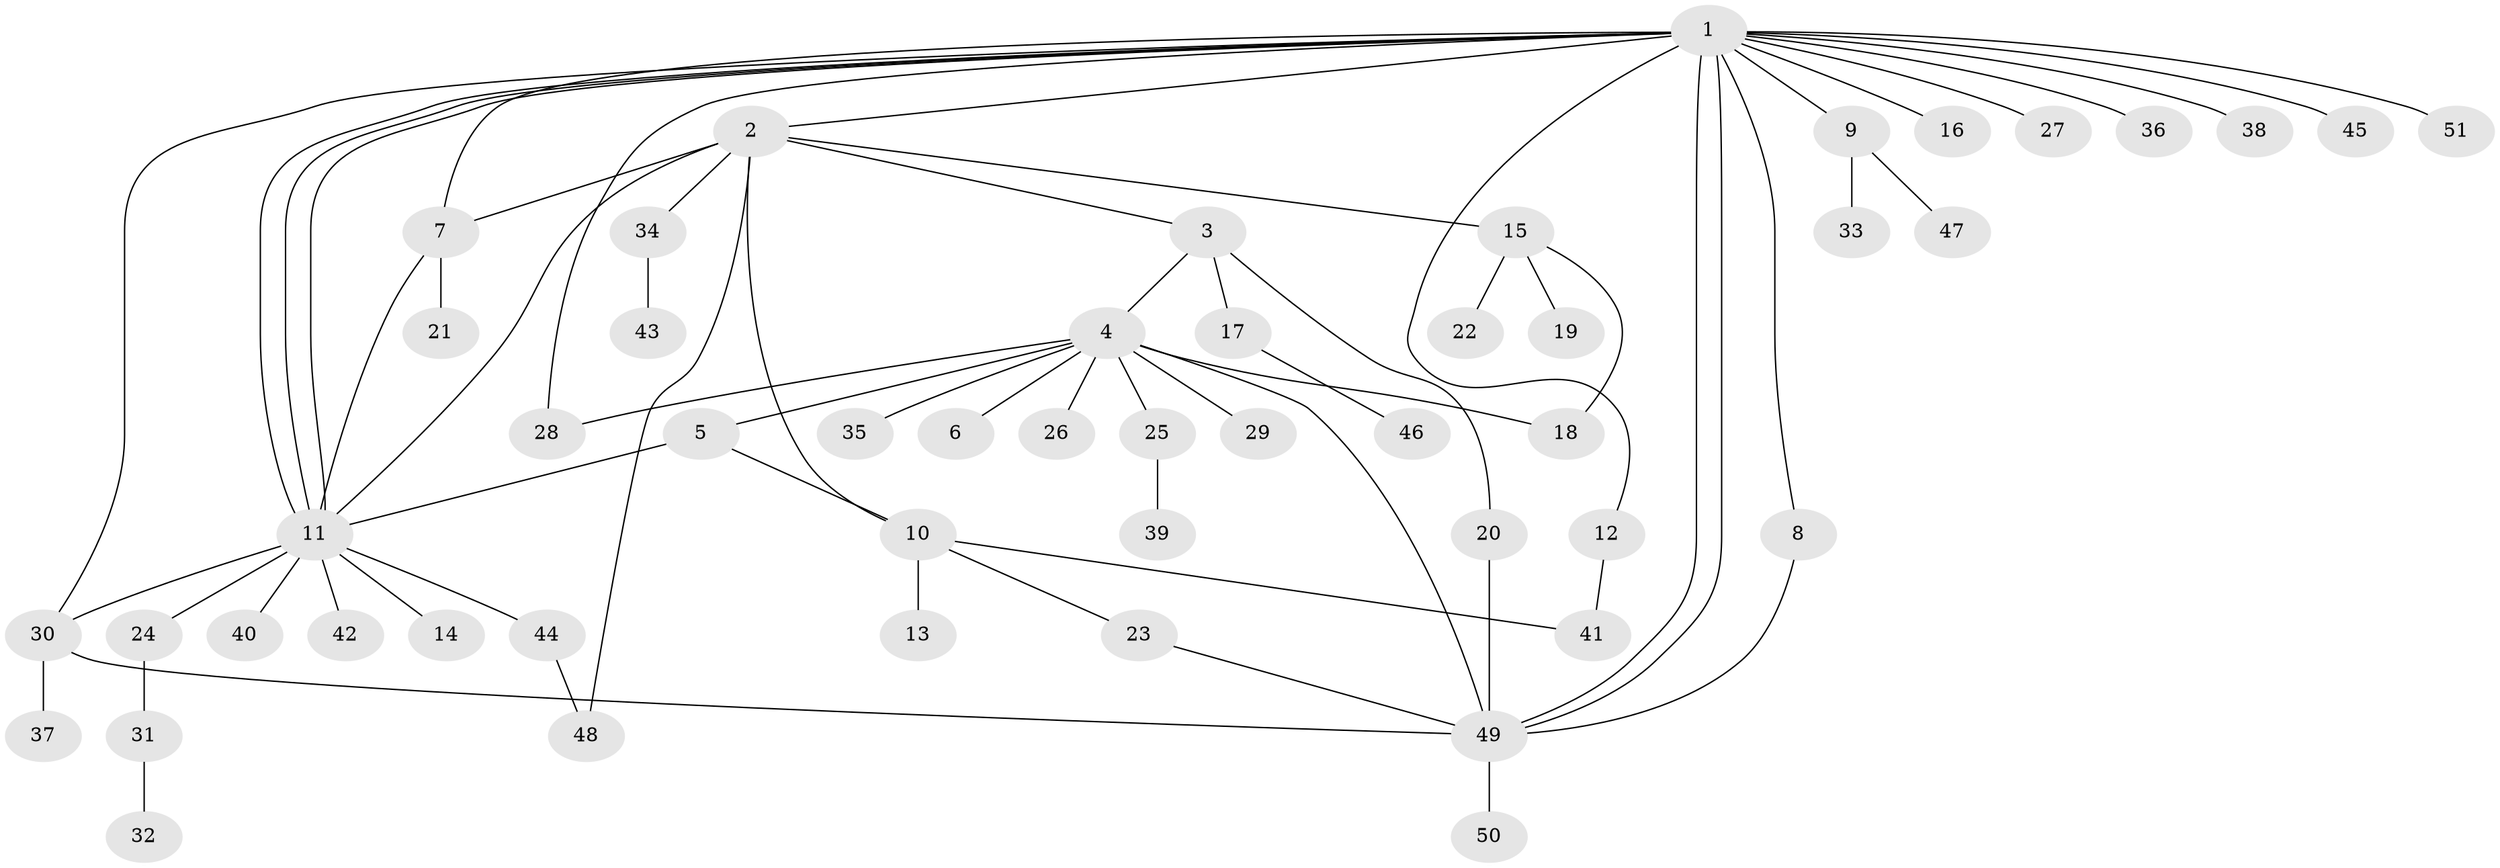 // coarse degree distribution, {8: 0.027777777777777776, 10: 0.05555555555555555, 3: 0.1111111111111111, 1: 0.5555555555555556, 13: 0.027777777777777776, 4: 0.027777777777777776, 2: 0.1388888888888889, 5: 0.027777777777777776, 6: 0.027777777777777776}
// Generated by graph-tools (version 1.1) at 2025/36/03/04/25 23:36:57]
// undirected, 51 vertices, 68 edges
graph export_dot {
  node [color=gray90,style=filled];
  1;
  2;
  3;
  4;
  5;
  6;
  7;
  8;
  9;
  10;
  11;
  12;
  13;
  14;
  15;
  16;
  17;
  18;
  19;
  20;
  21;
  22;
  23;
  24;
  25;
  26;
  27;
  28;
  29;
  30;
  31;
  32;
  33;
  34;
  35;
  36;
  37;
  38;
  39;
  40;
  41;
  42;
  43;
  44;
  45;
  46;
  47;
  48;
  49;
  50;
  51;
  1 -- 2;
  1 -- 7;
  1 -- 8;
  1 -- 9;
  1 -- 11;
  1 -- 11;
  1 -- 11;
  1 -- 12;
  1 -- 16;
  1 -- 27;
  1 -- 28;
  1 -- 30;
  1 -- 36;
  1 -- 38;
  1 -- 45;
  1 -- 49;
  1 -- 49;
  1 -- 51;
  2 -- 3;
  2 -- 7;
  2 -- 10;
  2 -- 11;
  2 -- 15;
  2 -- 34;
  2 -- 48;
  3 -- 4;
  3 -- 17;
  3 -- 20;
  4 -- 5;
  4 -- 6;
  4 -- 18;
  4 -- 25;
  4 -- 26;
  4 -- 28;
  4 -- 29;
  4 -- 35;
  4 -- 49;
  5 -- 10;
  5 -- 11;
  7 -- 11;
  7 -- 21;
  8 -- 49;
  9 -- 33;
  9 -- 47;
  10 -- 13;
  10 -- 23;
  10 -- 41;
  11 -- 14;
  11 -- 24;
  11 -- 30;
  11 -- 40;
  11 -- 42;
  11 -- 44;
  12 -- 41;
  15 -- 18;
  15 -- 19;
  15 -- 22;
  17 -- 46;
  20 -- 49;
  23 -- 49;
  24 -- 31;
  25 -- 39;
  30 -- 37;
  30 -- 49;
  31 -- 32;
  34 -- 43;
  44 -- 48;
  49 -- 50;
}
